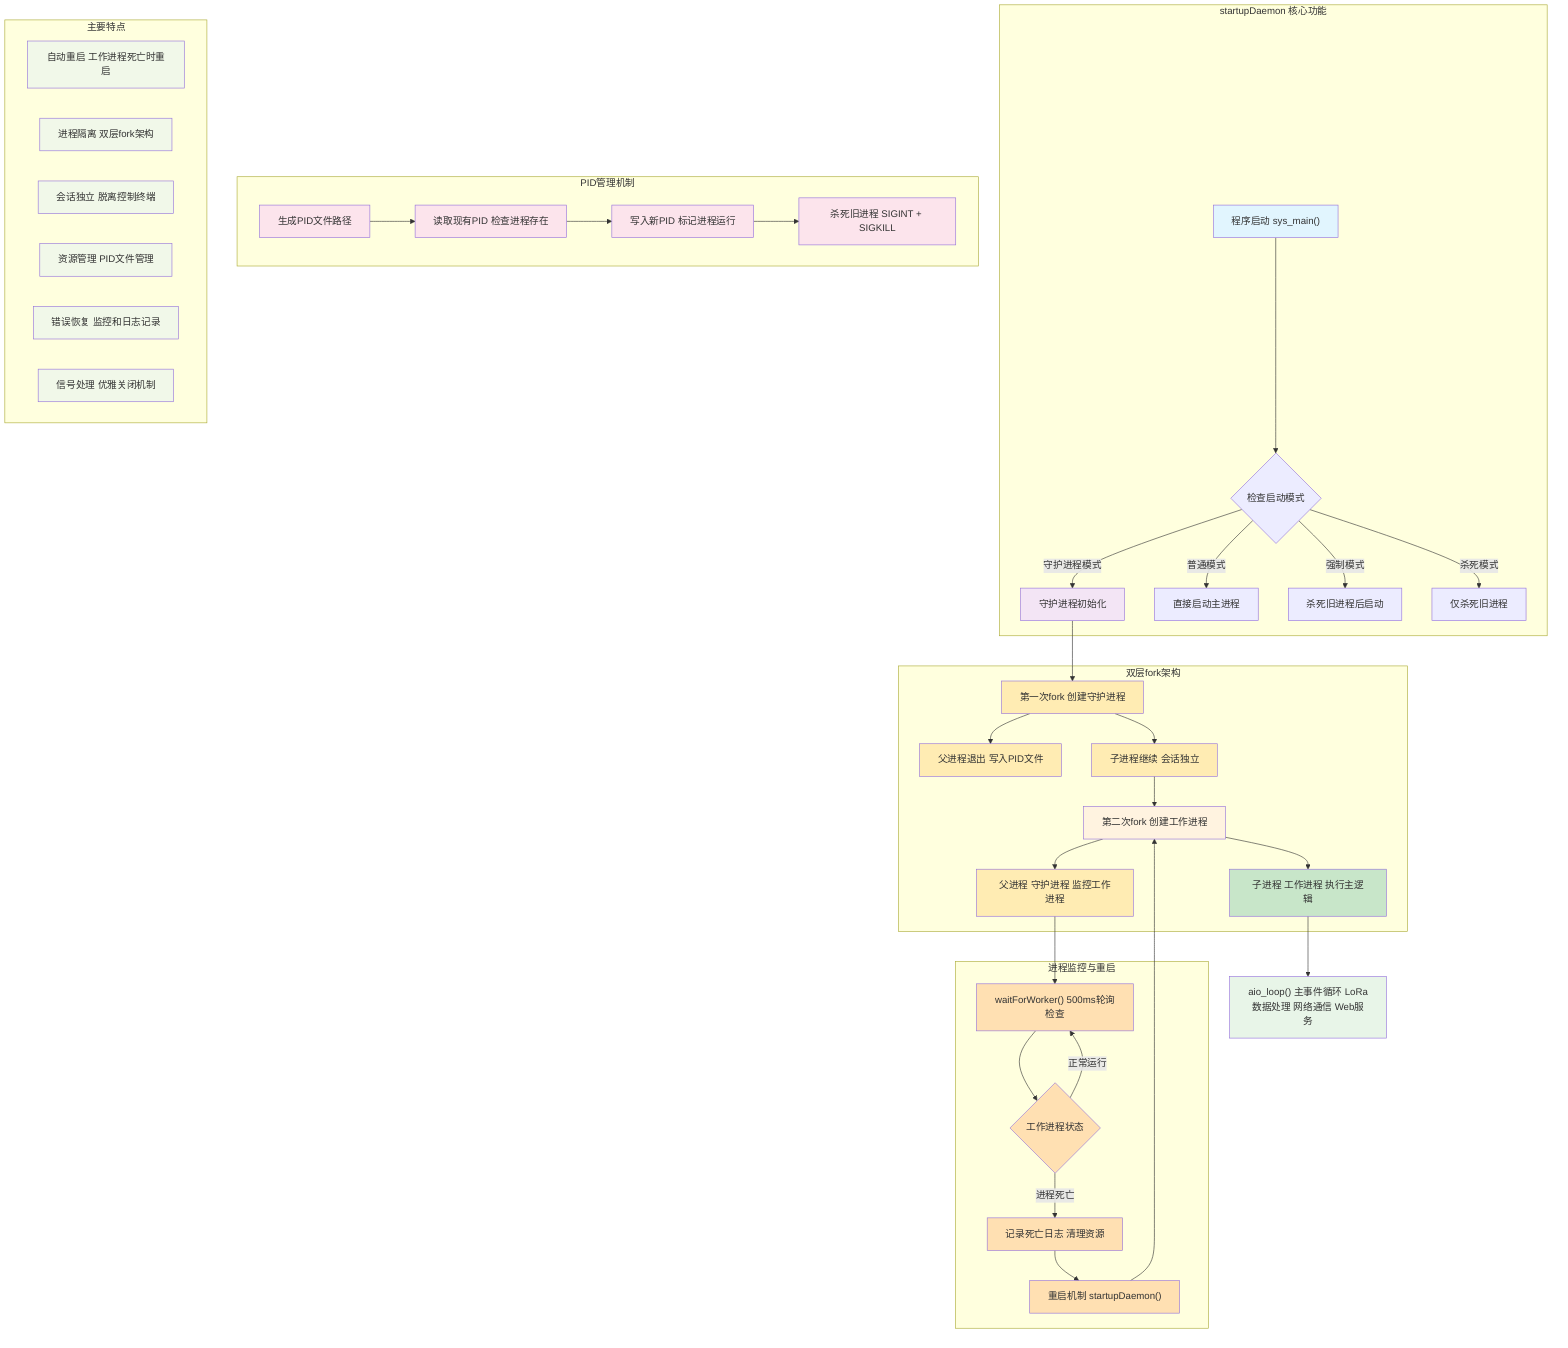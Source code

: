 graph TD
    subgraph "startupDaemon 核心功能"
        A["程序启动 sys_main()"] --> B{"检查启动模式"}
        B -->|守护进程模式| C["守护进程初始化"]
        B -->|普通模式| D["直接启动主进程"]
        B -->|强制模式| E["杀死旧进程后启动"]
        B -->|杀死模式| F["仅杀死旧进程"]
    end
    
    subgraph "双层fork架构"
        C --> G["第一次fork 创建守护进程"]
        G --> H["父进程退出 写入PID文件"]
        G --> I["子进程继续 会话独立"]
        I --> J["第二次fork 创建工作进程"]
        J --> K["父进程 守护进程 监控工作进程"]
        J --> L["子进程 工作进程 执行主逻辑"]
    end
    
    subgraph "进程监控与重启"
        K --> M["waitForWorker() 500ms轮询检查"]
        M --> N{"工作进程状态"}
        N -->|正常运行| M
        N -->|进程死亡| O["记录死亡日志 清理资源"]
        O --> P["重启机制 startupDaemon()"]
        P --> J
    end
    
    subgraph "PID管理机制"
        Q["生成PID文件路径"] --> R["读取现有PID 检查进程存在"]
        R --> S["写入新PID 标记进程运行"]
        S --> T["杀死旧进程 SIGINT + SIGKILL"]
    end
    
    subgraph "主要特点"
        Feature1["自动重启 工作进程死亡时重启"]
        Feature2["进程隔离 双层fork架构"]
        Feature3["会话独立 脱离控制终端"]
        Feature4["资源管理 PID文件管理"]
        Feature5["错误恢复 监控和日志记录"]
        Feature6["信号处理 优雅关闭机制"]
    end
    
    L --> MainWork["aio_loop() 主事件循环 LoRa数据处理 网络通信 Web服务"]
    
    style A fill:#e1f5fe
    style C fill:#f3e5f5
    style J fill:#fff3e0
    style M fill:#ffe0b2
    style MainWork fill:#e8f5e8
    
    classDef daemon fill:#ffecb3
    classDef worker fill:#c8e6c9
    classDef monitor fill:#ffe0b2
    classDef pidmgmt fill:#fce4ec
    classDef features fill:#f1f8e9
    
    class G,H,I,K daemon
    class J,L,MainWork worker
    class M,N,O,P monitor
    class Q,R,S,T pidmgmt
    class Feature1,Feature2,Feature3,Feature4,Feature5,Feature6 features